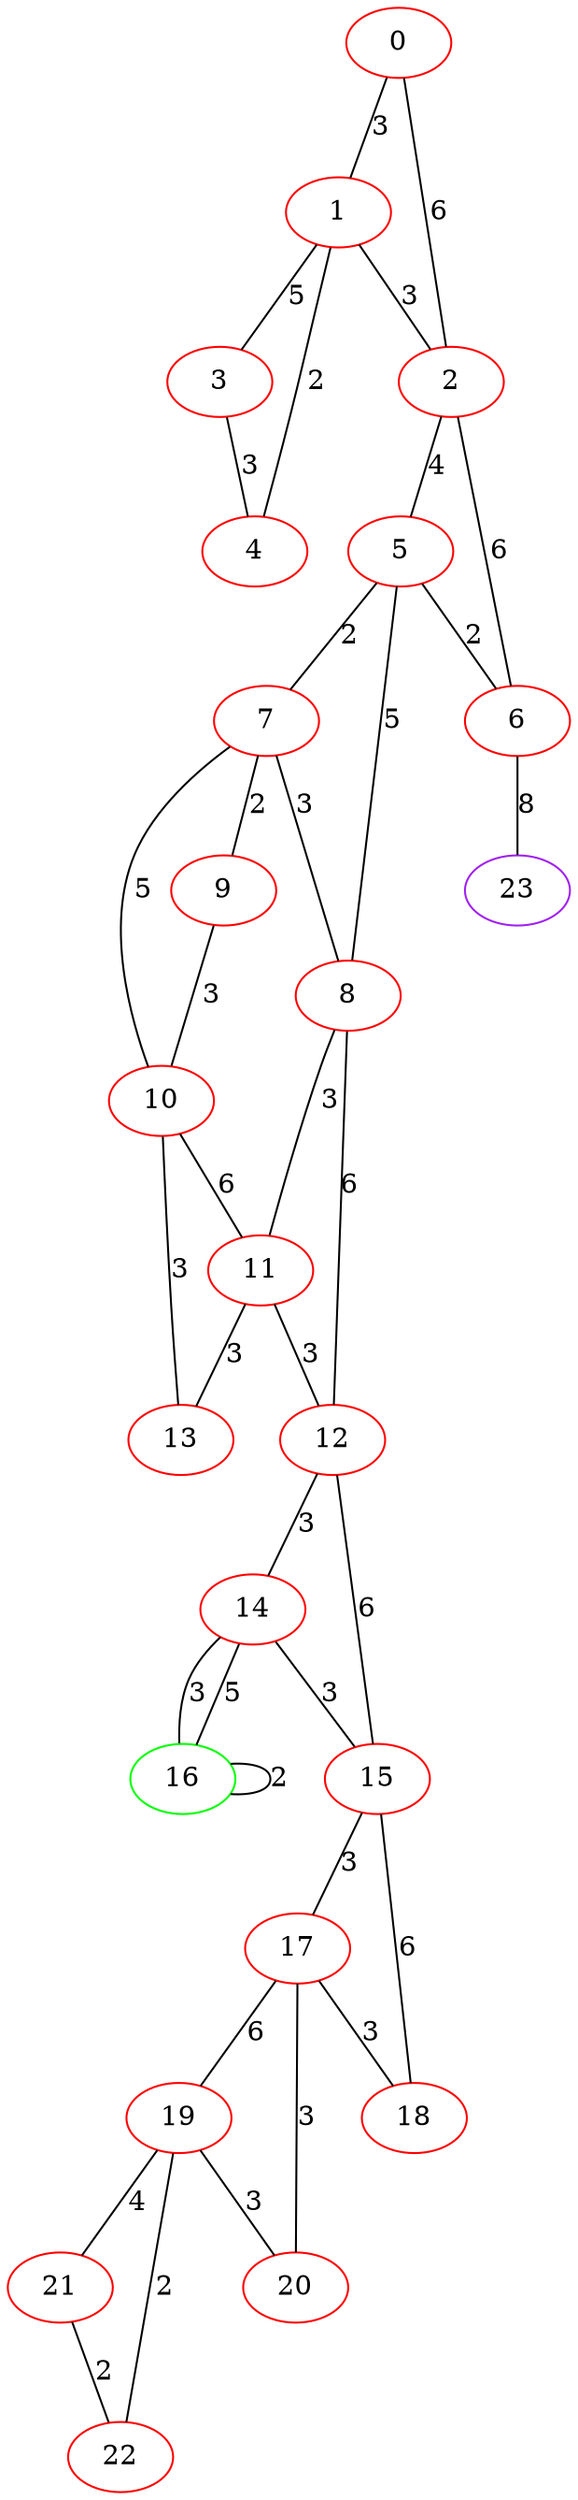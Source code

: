 graph "" {
0 [color=red, weight=1];
1 [color=red, weight=1];
2 [color=red, weight=1];
3 [color=red, weight=1];
4 [color=red, weight=1];
5 [color=red, weight=1];
6 [color=red, weight=1];
7 [color=red, weight=1];
8 [color=red, weight=1];
9 [color=red, weight=1];
10 [color=red, weight=1];
11 [color=red, weight=1];
12 [color=red, weight=1];
13 [color=red, weight=1];
14 [color=red, weight=1];
15 [color=red, weight=1];
16 [color=green, weight=2];
17 [color=red, weight=1];
18 [color=red, weight=1];
19 [color=red, weight=1];
20 [color=red, weight=1];
21 [color=red, weight=1];
22 [color=red, weight=1];
23 [color=purple, weight=4];
0 -- 1  [key=0, label=3];
0 -- 2  [key=0, label=6];
1 -- 2  [key=0, label=3];
1 -- 3  [key=0, label=5];
1 -- 4  [key=0, label=2];
2 -- 5  [key=0, label=4];
2 -- 6  [key=0, label=6];
3 -- 4  [key=0, label=3];
5 -- 8  [key=0, label=5];
5 -- 6  [key=0, label=2];
5 -- 7  [key=0, label=2];
6 -- 23  [key=0, label=8];
7 -- 8  [key=0, label=3];
7 -- 9  [key=0, label=2];
7 -- 10  [key=0, label=5];
8 -- 11  [key=0, label=3];
8 -- 12  [key=0, label=6];
9 -- 10  [key=0, label=3];
10 -- 11  [key=0, label=6];
10 -- 13  [key=0, label=3];
11 -- 12  [key=0, label=3];
11 -- 13  [key=0, label=3];
12 -- 14  [key=0, label=3];
12 -- 15  [key=0, label=6];
14 -- 16  [key=0, label=3];
14 -- 16  [key=1, label=5];
14 -- 15  [key=0, label=3];
15 -- 17  [key=0, label=3];
15 -- 18  [key=0, label=6];
16 -- 16  [key=0, label=2];
17 -- 18  [key=0, label=3];
17 -- 19  [key=0, label=6];
17 -- 20  [key=0, label=3];
19 -- 20  [key=0, label=3];
19 -- 21  [key=0, label=4];
19 -- 22  [key=0, label=2];
21 -- 22  [key=0, label=2];
}
